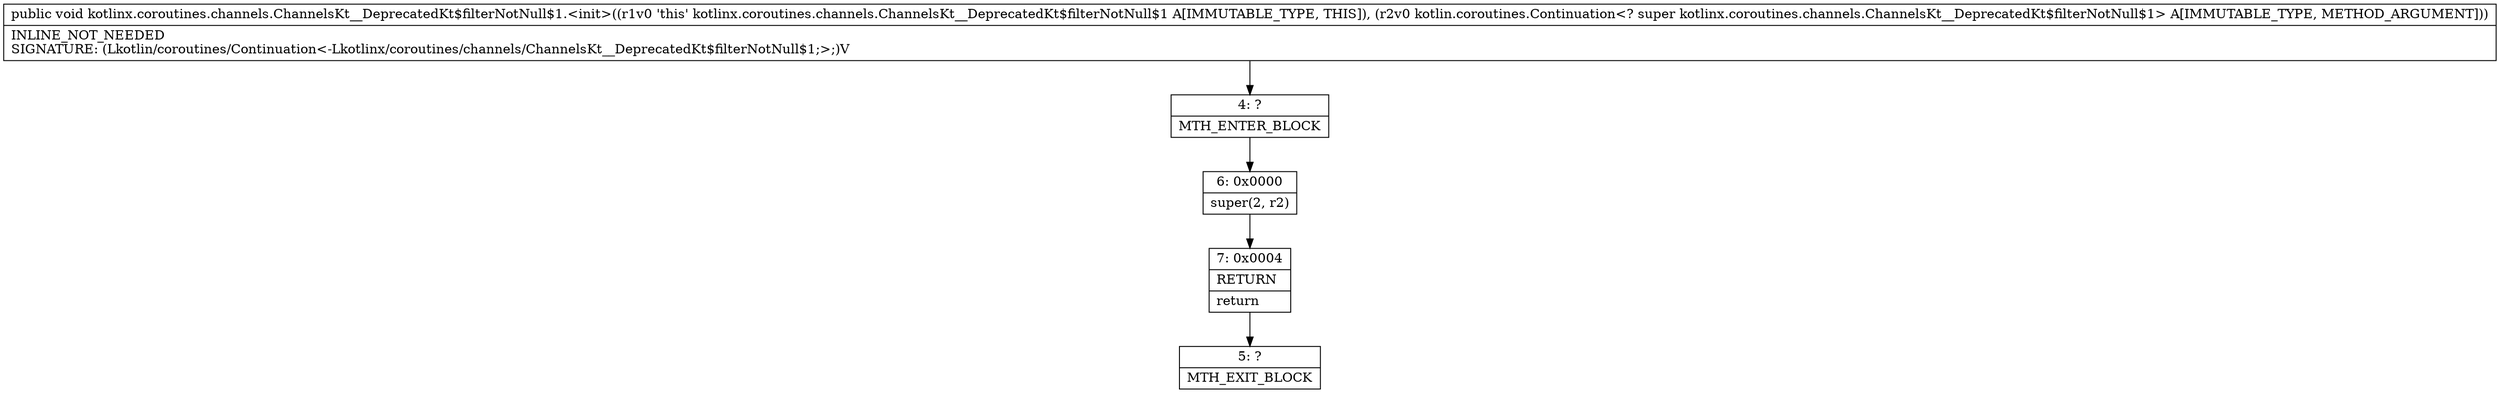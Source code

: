 digraph "CFG forkotlinx.coroutines.channels.ChannelsKt__DeprecatedKt$filterNotNull$1.\<init\>(Lkotlin\/coroutines\/Continuation;)V" {
Node_4 [shape=record,label="{4\:\ ?|MTH_ENTER_BLOCK\l}"];
Node_6 [shape=record,label="{6\:\ 0x0000|super(2, r2)\l}"];
Node_7 [shape=record,label="{7\:\ 0x0004|RETURN\l|return\l}"];
Node_5 [shape=record,label="{5\:\ ?|MTH_EXIT_BLOCK\l}"];
MethodNode[shape=record,label="{public void kotlinx.coroutines.channels.ChannelsKt__DeprecatedKt$filterNotNull$1.\<init\>((r1v0 'this' kotlinx.coroutines.channels.ChannelsKt__DeprecatedKt$filterNotNull$1 A[IMMUTABLE_TYPE, THIS]), (r2v0 kotlin.coroutines.Continuation\<? super kotlinx.coroutines.channels.ChannelsKt__DeprecatedKt$filterNotNull$1\> A[IMMUTABLE_TYPE, METHOD_ARGUMENT]))  | INLINE_NOT_NEEDED\lSIGNATURE: (Lkotlin\/coroutines\/Continuation\<\-Lkotlinx\/coroutines\/channels\/ChannelsKt__DeprecatedKt$filterNotNull$1;\>;)V\l}"];
MethodNode -> Node_4;Node_4 -> Node_6;
Node_6 -> Node_7;
Node_7 -> Node_5;
}

